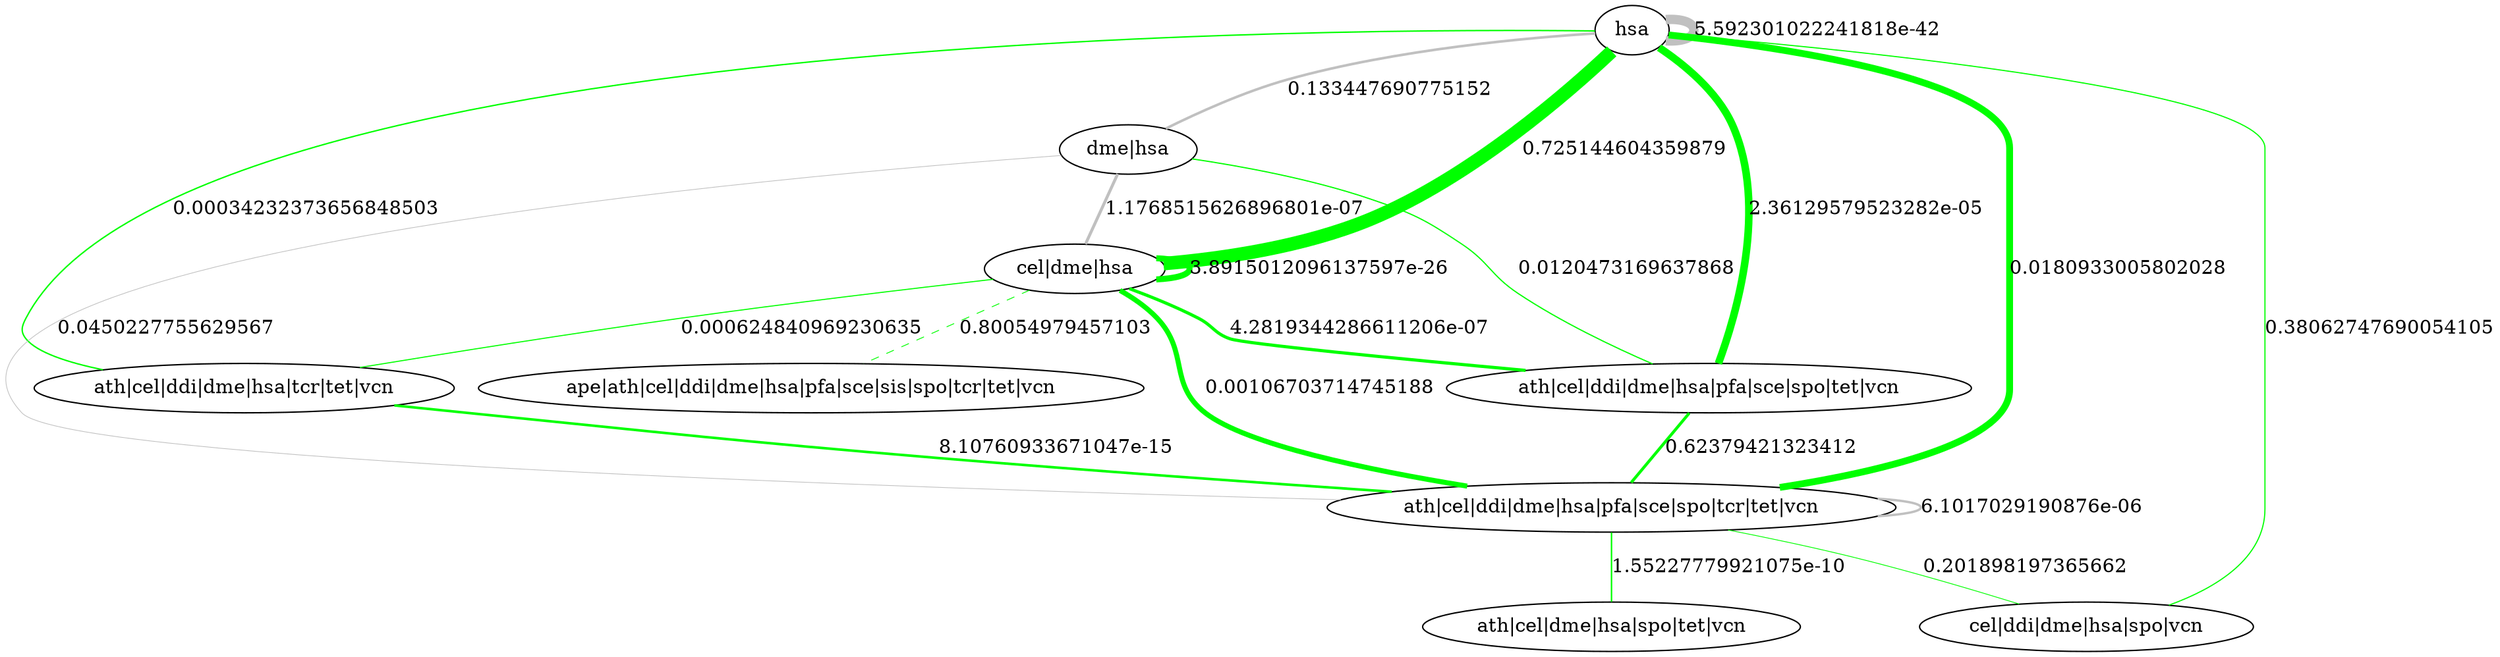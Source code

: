 graph  {
hsa;
"dme|hsa";
"cel|dme|hsa";
"ath|cel|ddi|dme|hsa|tcr|tet|vcn";
"ath|cel|ddi|dme|hsa|pfa|sce|spo|tet|vcn";
"ath|cel|ddi|dme|hsa|pfa|sce|spo|tcr|tet|vcn";
"ape|ath|cel|ddi|dme|hsa|pfa|sce|sis|spo|tcr|tet|vcn";
"cel|ddi|dme|hsa|spo|vcn";
"ath|cel|dme|hsa|spo|tet|vcn";
hsa -- hsa  [A="---------+--------", B="---------+--------", PROF_A="---------+--------", PROF_Q="---------+--------", color=grey, expected_nab="506.2838", label="5.592301022241818e-42", nab=287, penwidth="6.841477949940406", style=solid, taxa_A=hsa, taxa_Q=hsa, taxonomy_A=eukar, taxonomy_Q=eukar];
hsa -- "dme|hsa"  [A="---------+--------", B="-------+-+--------", PROF_A="-------+-+--------", PROF_Q="---------+--------", color=grey, expected_nab="68.2906", label="0.133447690775152", nab=79, penwidth="1.8831942789034564", style=solid, taxa_A="dme|hsa", taxa_Q=hsa, taxonomy_A=eukar, taxonomy_Q=eukar];
hsa -- "cel|dme|hsa"  [A="---------+--------", B="----+--+-+--------", PROF_A="----+--+-+--------", PROF_Q="---------+--------", color=green, expected_nab="408.5153", label="0.725144604359879", nab=414, penwidth="9.868891537544696", style=solid, taxa_A="cel|dme|hsa", taxa_Q=hsa, taxonomy_A=eukar, taxonomy_Q=eukar];
hsa -- "ath|cel|ddi|dme|hsa|tcr|tet|vcn"  [A="---------+--------", B="-+--+-++-+-----+++", PROF_A="-+--+-++-+-----+++", PROF_Q="---------+--------", color=green, expected_nab="67.0623", label="0.00034232373656848503", nab=43, penwidth="1.0250297973778308", style=solid, taxa_A="ath|cel|ddi|dme|hsa|tcr|tet|vcn", taxa_Q=hsa, taxonomy_A=eukar, taxonomy_Q=eukar];
hsa -- "ath|cel|ddi|dme|hsa|pfa|sce|spo|tet|vcn"  [A="---------+--------", B="-+--+-++-++-+-+-++", PROF_A="-+--+-++-++-+-+-++", PROF_Q="---------+--------", color=green, expected_nab="182.5176", label="2.36129579523282e-05", nab=231, penwidth="5.506555423122765", style=solid, taxa_A="ath|cel|ddi|dme|hsa|pfa|sce|spo|tet|vcn", taxa_Q=hsa, taxonomy_A=eukar, taxonomy_Q=eukar];
hsa -- "ath|cel|ddi|dme|hsa|pfa|sce|spo|tcr|tet|vcn"  [A="---------+--------", B="-+--+-++-++-+-++++", PROF_A="-+--+-++-++-+-++++", PROF_Q="---------+--------", color=green, expected_nab="238.5257", label="0.0180933005802028", nab=209, penwidth="4.98212157330155", style=solid, taxa_A="ath|cel|ddi|dme|hsa|pfa|sce|spo|tcr|tet|vcn", taxa_Q=hsa, taxonomy_A=eukar, taxonomy_Q=eukar];
hsa -- "cel|ddi|dme|hsa|spo|vcn"  [A="----+-++-+----+--+", B="---------+--------", PROF_A="---------+--------", PROF_Q="----+-++-+----+--+", color=green, expected_nab="39.7952", label="0.38062747690054105", nab=35, penwidth="0.834326579261025", style=solid, taxa_A=hsa, taxa_Q="cel|ddi|dme|hsa|spo|vcn", taxonomy_A=eukar, taxonomy_Q=eukar];
"dme|hsa" -- "cel|dme|hsa"  [A="-------+-+--------", B="----+--+-+--------", PROF_A="----+--+-+--------", PROF_Q="-------+-+--------", color=grey, expected_nab="55.103", label="1.1768515626896801e-07", nab=92, penwidth="2.1930870083432654", style=solid, taxa_A="cel|dme|hsa", taxa_Q="dme|hsa", taxonomy_A=eukar, taxonomy_Q=eukar];
"dme|hsa" -- "ath|cel|ddi|dme|hsa|pfa|sce|spo|tet|vcn"  [A="-------+-+--------", B="-+--+-++-++-+-+-++", PROF_A="-+--+-++-++-+-+-++", PROF_Q="-------+-+--------", color=green, expected_nab="24.6191", label="0.0120473169637868", nab=37, penwidth="0.8820023837902267", style=solid, taxa_A="ath|cel|ddi|dme|hsa|pfa|sce|spo|tet|vcn", taxa_Q="dme|hsa", taxonomy_A=eukar, taxonomy_Q=eukar];
"dme|hsa" -- "ath|cel|ddi|dme|hsa|pfa|sce|spo|tcr|tet|vcn"  [A="-------+-+--------", B="-+--+-++-++-+-++++", PROF_A="-+--+-++-++-+-++++", PROF_Q="-------+-+--------", color=grey, expected_nab="32.1738", label="0.0450227755629567", nab=22, penwidth="0.5244338498212158", style=solid, taxa_A="ath|cel|ddi|dme|hsa|pfa|sce|spo|tcr|tet|vcn", taxa_Q="dme|hsa", taxonomy_A=eukar, taxonomy_Q=eukar];
"cel|dme|hsa" -- "cel|dme|hsa"  [A="----+--+-+--------", B="----+--+-+--------", PROF_A="----+--+-+--------", PROF_Q="----+--+-+--------", color=green, expected_nab="329.6268", label="3.8915012096137597e-26", nab=185, penwidth="4.410011918951132", style=solid, taxa_A="cel|dme|hsa", taxa_Q="cel|dme|hsa", taxonomy_A=eukar, taxonomy_Q=eukar];
"cel|dme|hsa" -- "ath|cel|ddi|dme|hsa|tcr|tet|vcn"  [A="----+--+-+--------", B="-+--+-++-+-----+++", PROF_A="-+--+-++-+-----+++", PROF_Q="----+--+-+--------", color=green, expected_nab="54.1119", label="0.000624840969230635", nab=33, penwidth="0.7866507747318237", style=solid, taxa_A="ath|cel|ddi|dme|hsa|tcr|tet|vcn", taxa_Q="cel|dme|hsa", taxonomy_A=eukar, taxonomy_Q=eukar];
"cel|dme|hsa" -- "ath|cel|ddi|dme|hsa|pfa|sce|spo|tet|vcn"  [A="----+--+-+--------", B="-+--+-++-++-+-+-++", PROF_A="-+--+-++-++-+-+-++", PROF_Q="----+--+-+--------", color=green, expected_nab="147.2716", label="4.2819344286611206e-07", nab=97, penwidth="2.312276519666269", style=solid, taxa_A="ath|cel|ddi|dme|hsa|pfa|sce|spo|tet|vcn", taxa_Q="cel|dme|hsa", taxonomy_A=eukar, taxonomy_Q=eukar];
"cel|dme|hsa" -- "ath|cel|ddi|dme|hsa|pfa|sce|spo|tcr|tet|vcn"  [A="----+--+-+--------", B="-+--+-++-++-+-++++", PROF_A="-+--+-++-++-+-++++", PROF_Q="----+--+-+--------", color=green, expected_nab="192.46400000000003", label="0.00106703714745188", nab=155, penwidth="3.694874851013112", style=solid, taxa_A="ath|cel|ddi|dme|hsa|pfa|sce|spo|tcr|tet|vcn", taxa_Q="cel|dme|hsa", taxonomy_A=eukar, taxonomy_Q=eukar];
"cel|dme|hsa" -- "ape|ath|cel|ddi|dme|hsa|pfa|sce|sis|spo|tcr|tet|vcn"  [A="----+--+-+--------", B="++--+-++-++-++++++", PROF_A="++--+-++-++-++++++", PROF_Q="----+--+-+--------", color=green, expected_nab="23.9837", label="0.80054979457103", nab=25, penwidth="0.5959475566150179", style=dashed, taxa_A="ape|ath|cel|ddi|dme|hsa|pfa|sce|sis|spo|tcr|tet|vcn", taxa_Q="cel|dme|hsa", taxonomy_A=mixed, taxonomy_Q=eukar];
"ath|cel|ddi|dme|hsa|tcr|tet|vcn" -- "ath|cel|ddi|dme|hsa|pfa|sce|spo|tcr|tet|vcn"  [A="-+--+-++-+-----+++", B="-+--+-++-++-+-++++", PROF_A="-+--+-++-++-+-++++", PROF_Q="-+--+-++-+-----+++", color=green, expected_nab="31.5951", label="8.10760933671047e-15", nab=78, penwidth="1.8593563766388561", style=solid, taxa_A="ath|cel|ddi|dme|hsa|pfa|sce|spo|tcr|tet|vcn", taxa_Q="ath|cel|ddi|dme|hsa|tcr|tet|vcn", taxonomy_A=eukar, taxonomy_Q=eukar];
"ath|cel|ddi|dme|hsa|pfa|sce|spo|tet|vcn" -- "ath|cel|ddi|dme|hsa|pfa|sce|spo|tcr|tet|vcn"  [A="-+--+-++-++-+-+-++", B="-+--+-++-++-+-++++", PROF_A="-+--+-++-++-+-++++", PROF_Q="-+--+-++-++-+-+-++", color=green, expected_nab="85.9896", label="0.62379421323412", nab=90, penwidth="2.1454112038140645", style=solid, taxa_A="ath|cel|ddi|dme|hsa|pfa|sce|spo|tcr|tet|vcn", taxa_Q="ath|cel|ddi|dme|hsa|pfa|sce|spo|tet|vcn", taxonomy_A=eukar, taxonomy_Q=eukar];
"ath|cel|ddi|dme|hsa|pfa|sce|spo|tcr|tet|vcn" -- "cel|ddi|dme|hsa|spo|vcn"  [A="----+-++-+----+--+", B="-+--+-++-++-+-++++", PROF_A="-+--+-++-++-+-++++", PROF_Q="----+-++-+----+--+", color=green, expected_nab="18.7487", label="0.201898197365662", nab=24, penwidth="0.5721096543504172", style=solid, taxa_A="ath|cel|ddi|dme|hsa|pfa|sce|spo|tcr|tet|vcn", taxa_Q="cel|ddi|dme|hsa|spo|vcn", taxonomy_A=eukar, taxonomy_Q=eukar];
"ath|cel|ddi|dme|hsa|pfa|sce|spo|tcr|tet|vcn" -- "ath|cel|dme|hsa|spo|tet|vcn"  [A="-+--+--+-+----+-++", B="-+--+-++-++-+-++++", PROF_A="-+--+-++-++-+-++++", PROF_Q="-+--+--+-+----+-++", color=green, expected_nab="16.5498", label="1.55227779921075e-10", nab=45, penwidth="1.0727056019070322", style=solid, taxa_A="ath|cel|ddi|dme|hsa|pfa|sce|spo|tcr|tet|vcn", taxa_Q="ath|cel|dme|hsa|spo|tet|vcn", taxonomy_A=eukar, taxonomy_Q=eukar];
"ath|cel|ddi|dme|hsa|pfa|sce|spo|tcr|tet|vcn" -- "ath|cel|ddi|dme|hsa|pfa|sce|spo|tcr|tet|vcn"  [A="-+--+-++-++-+-++++", B="-+--+-++-++-+-++++", PROF_A="-+--+-++-++-+-++++", PROF_Q="-+--+-++-++-+-++++", color=grey, expected_nab="112.3768", label="6.1017029190876e-06", nab=72, penwidth="1.7163289630512515", style=solid, taxa_A="ath|cel|ddi|dme|hsa|pfa|sce|spo|tcr|tet|vcn", taxa_Q="ath|cel|ddi|dme|hsa|pfa|sce|spo|tcr|tet|vcn", taxonomy_A=eukar, taxonomy_Q=eukar];
}
